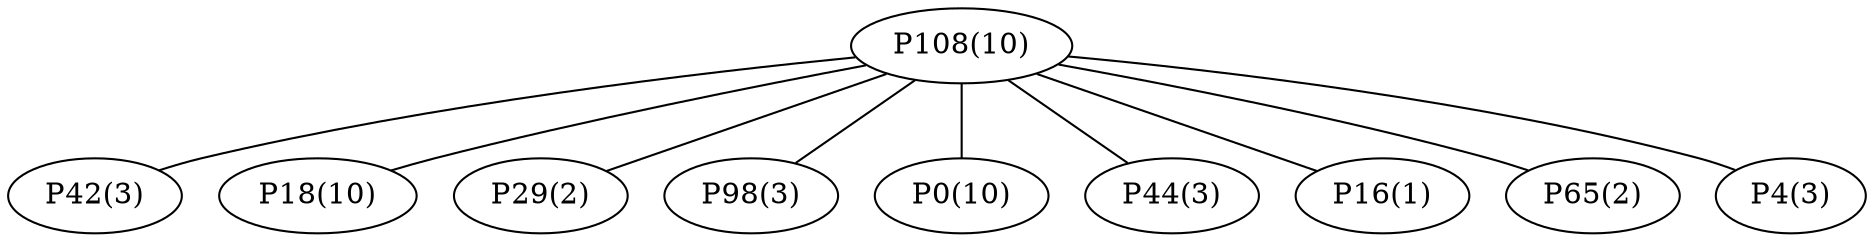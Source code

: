 graph network {
	"P108(10)";
	"P42(3)";
	"P18(10)";
	"P29(2)";
	"P98(3)";
	"P0(10)";
	"P44(3)";
	"P16(1)";
	"P65(2)";
	"P4(3)";
	"P108(10)" -- "P42(3)";
	"P108(10)" -- "P18(10)";
	"P108(10)" -- "P29(2)";
	"P108(10)" -- "P98(3)";
	"P108(10)" -- "P0(10)";
	"P108(10)" -- "P44(3)";
	"P108(10)" -- "P16(1)";
	"P108(10)" -- "P65(2)";
	"P108(10)" -- "P4(3)";
}